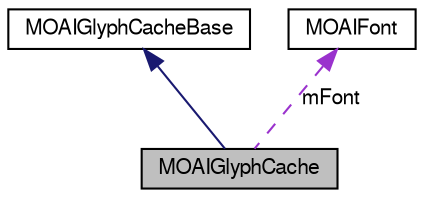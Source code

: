 digraph G
{
  edge [fontname="FreeSans",fontsize="10",labelfontname="FreeSans",labelfontsize="10"];
  node [fontname="FreeSans",fontsize="10",shape=record];
  Node1 [label="MOAIGlyphCache",height=0.2,width=0.4,color="black", fillcolor="grey75", style="filled" fontcolor="black"];
  Node2 -> Node1 [dir=back,color="midnightblue",fontsize="10",style="solid",fontname="FreeSans"];
  Node2 [label="MOAIGlyphCacheBase",height=0.2,width=0.4,color="black", fillcolor="white", style="filled",URL="$class_m_o_a_i_glyph_cache_base.html"];
  Node3 -> Node1 [dir=back,color="darkorchid3",fontsize="10",style="dashed",label="mFont",fontname="FreeSans"];
  Node3 [label="MOAIFont",height=0.2,width=0.4,color="black", fillcolor="white", style="filled",URL="$class_m_o_a_i_font.html"];
}
